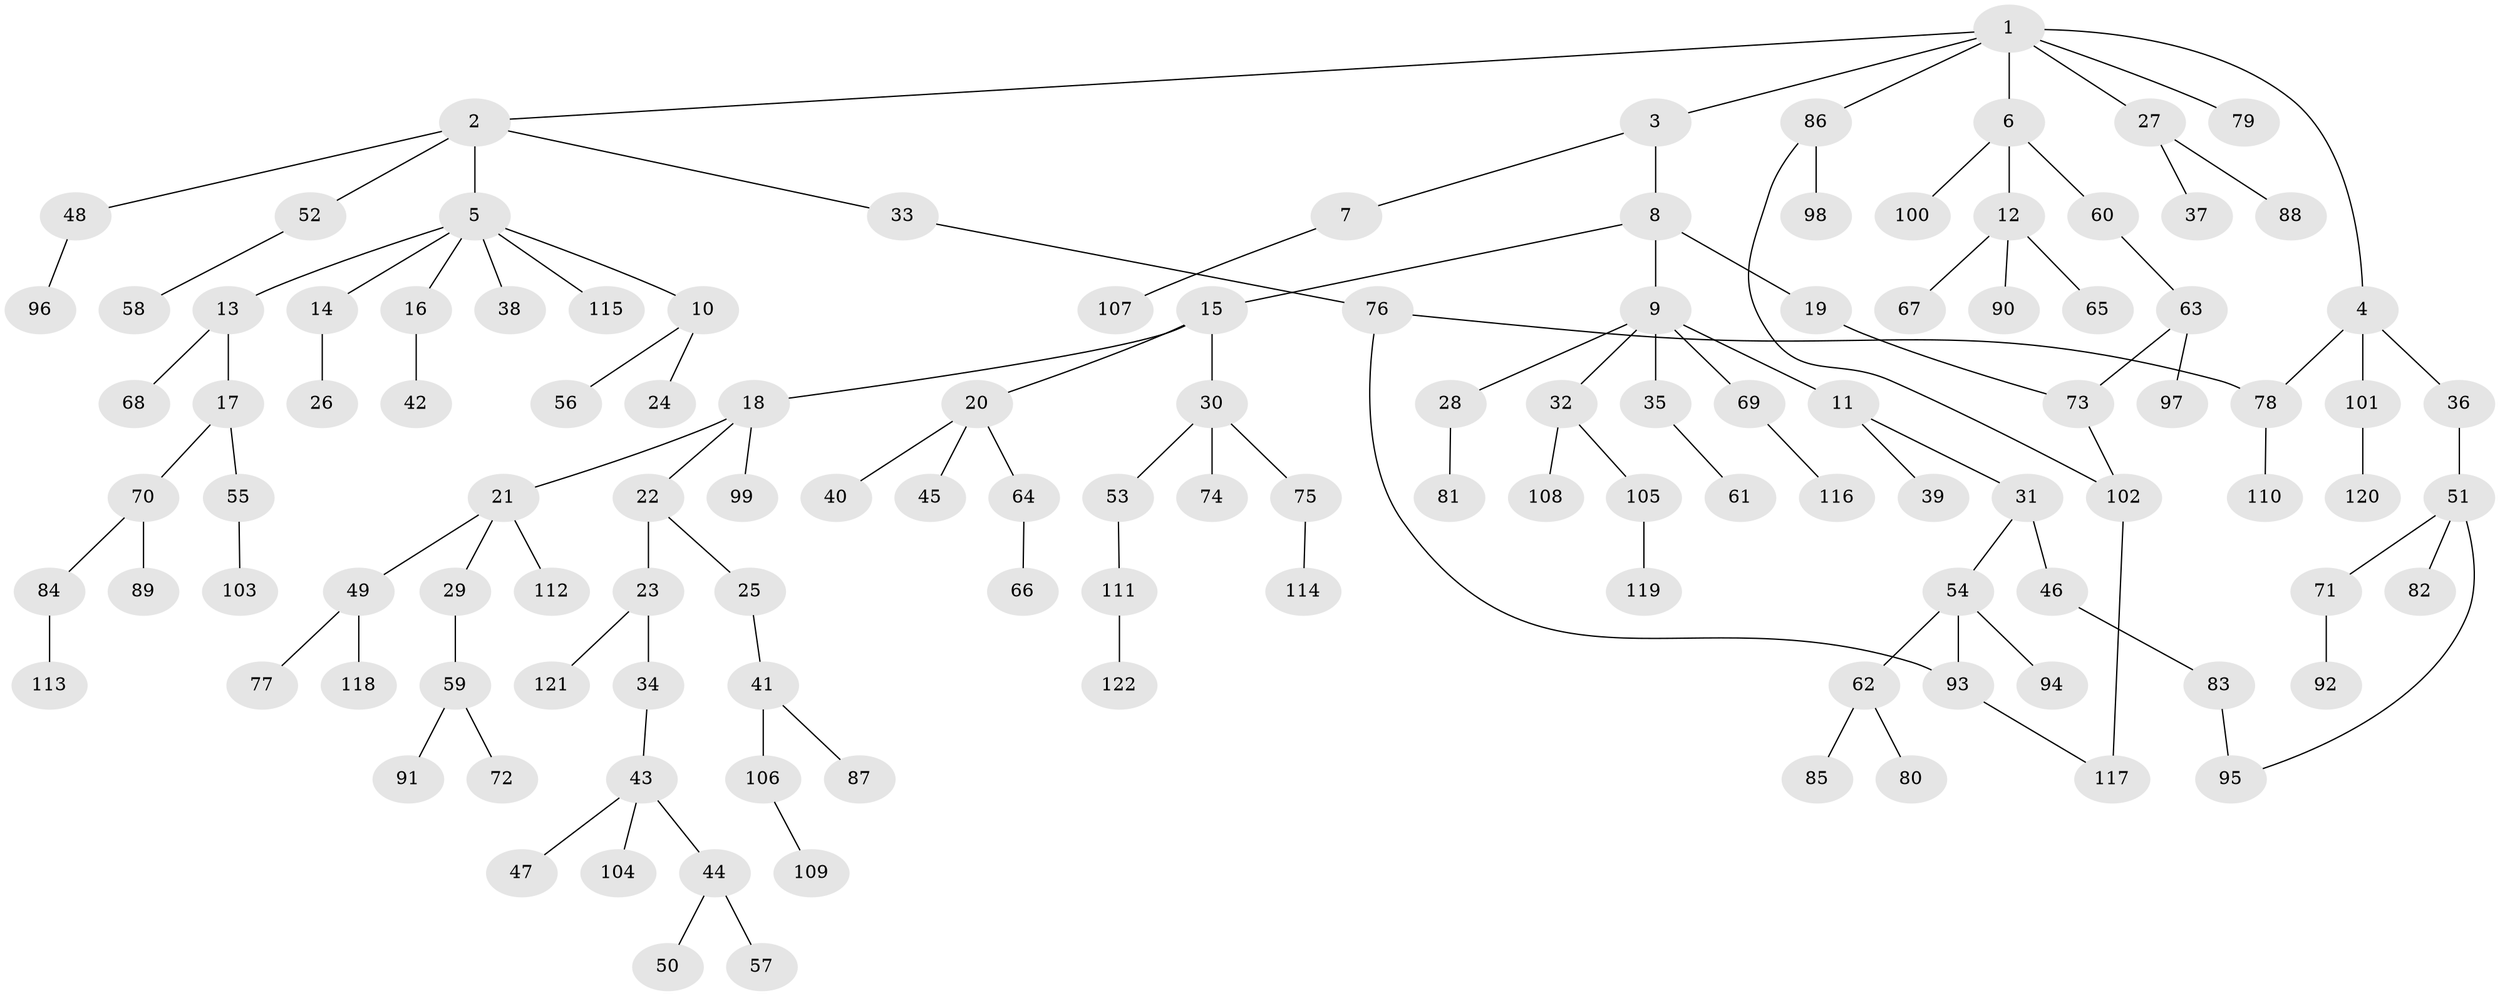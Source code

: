 // coarse degree distribution, {10: 0.012345679012345678, 3: 0.12345679012345678, 4: 0.12345679012345678, 7: 0.024691358024691357, 2: 0.18518518518518517, 6: 0.012345679012345678, 1: 0.5185185185185185}
// Generated by graph-tools (version 1.1) at 2025/41/03/06/25 10:41:30]
// undirected, 122 vertices, 127 edges
graph export_dot {
graph [start="1"]
  node [color=gray90,style=filled];
  1;
  2;
  3;
  4;
  5;
  6;
  7;
  8;
  9;
  10;
  11;
  12;
  13;
  14;
  15;
  16;
  17;
  18;
  19;
  20;
  21;
  22;
  23;
  24;
  25;
  26;
  27;
  28;
  29;
  30;
  31;
  32;
  33;
  34;
  35;
  36;
  37;
  38;
  39;
  40;
  41;
  42;
  43;
  44;
  45;
  46;
  47;
  48;
  49;
  50;
  51;
  52;
  53;
  54;
  55;
  56;
  57;
  58;
  59;
  60;
  61;
  62;
  63;
  64;
  65;
  66;
  67;
  68;
  69;
  70;
  71;
  72;
  73;
  74;
  75;
  76;
  77;
  78;
  79;
  80;
  81;
  82;
  83;
  84;
  85;
  86;
  87;
  88;
  89;
  90;
  91;
  92;
  93;
  94;
  95;
  96;
  97;
  98;
  99;
  100;
  101;
  102;
  103;
  104;
  105;
  106;
  107;
  108;
  109;
  110;
  111;
  112;
  113;
  114;
  115;
  116;
  117;
  118;
  119;
  120;
  121;
  122;
  1 -- 2;
  1 -- 3;
  1 -- 4;
  1 -- 6;
  1 -- 27;
  1 -- 79;
  1 -- 86;
  2 -- 5;
  2 -- 33;
  2 -- 48;
  2 -- 52;
  3 -- 7;
  3 -- 8;
  4 -- 36;
  4 -- 78;
  4 -- 101;
  5 -- 10;
  5 -- 13;
  5 -- 14;
  5 -- 16;
  5 -- 38;
  5 -- 115;
  6 -- 12;
  6 -- 60;
  6 -- 100;
  7 -- 107;
  8 -- 9;
  8 -- 15;
  8 -- 19;
  9 -- 11;
  9 -- 28;
  9 -- 32;
  9 -- 35;
  9 -- 69;
  10 -- 24;
  10 -- 56;
  11 -- 31;
  11 -- 39;
  12 -- 65;
  12 -- 67;
  12 -- 90;
  13 -- 17;
  13 -- 68;
  14 -- 26;
  15 -- 18;
  15 -- 20;
  15 -- 30;
  16 -- 42;
  17 -- 55;
  17 -- 70;
  18 -- 21;
  18 -- 22;
  18 -- 99;
  19 -- 73;
  20 -- 40;
  20 -- 45;
  20 -- 64;
  21 -- 29;
  21 -- 49;
  21 -- 112;
  22 -- 23;
  22 -- 25;
  23 -- 34;
  23 -- 121;
  25 -- 41;
  27 -- 37;
  27 -- 88;
  28 -- 81;
  29 -- 59;
  30 -- 53;
  30 -- 74;
  30 -- 75;
  31 -- 46;
  31 -- 54;
  32 -- 105;
  32 -- 108;
  33 -- 76;
  34 -- 43;
  35 -- 61;
  36 -- 51;
  41 -- 87;
  41 -- 106;
  43 -- 44;
  43 -- 47;
  43 -- 104;
  44 -- 50;
  44 -- 57;
  46 -- 83;
  48 -- 96;
  49 -- 77;
  49 -- 118;
  51 -- 71;
  51 -- 82;
  51 -- 95;
  52 -- 58;
  53 -- 111;
  54 -- 62;
  54 -- 94;
  54 -- 93;
  55 -- 103;
  59 -- 72;
  59 -- 91;
  60 -- 63;
  62 -- 80;
  62 -- 85;
  63 -- 97;
  63 -- 73;
  64 -- 66;
  69 -- 116;
  70 -- 84;
  70 -- 89;
  71 -- 92;
  73 -- 102;
  75 -- 114;
  76 -- 93;
  76 -- 78;
  78 -- 110;
  83 -- 95;
  84 -- 113;
  86 -- 98;
  86 -- 102;
  93 -- 117;
  101 -- 120;
  102 -- 117;
  105 -- 119;
  106 -- 109;
  111 -- 122;
}
